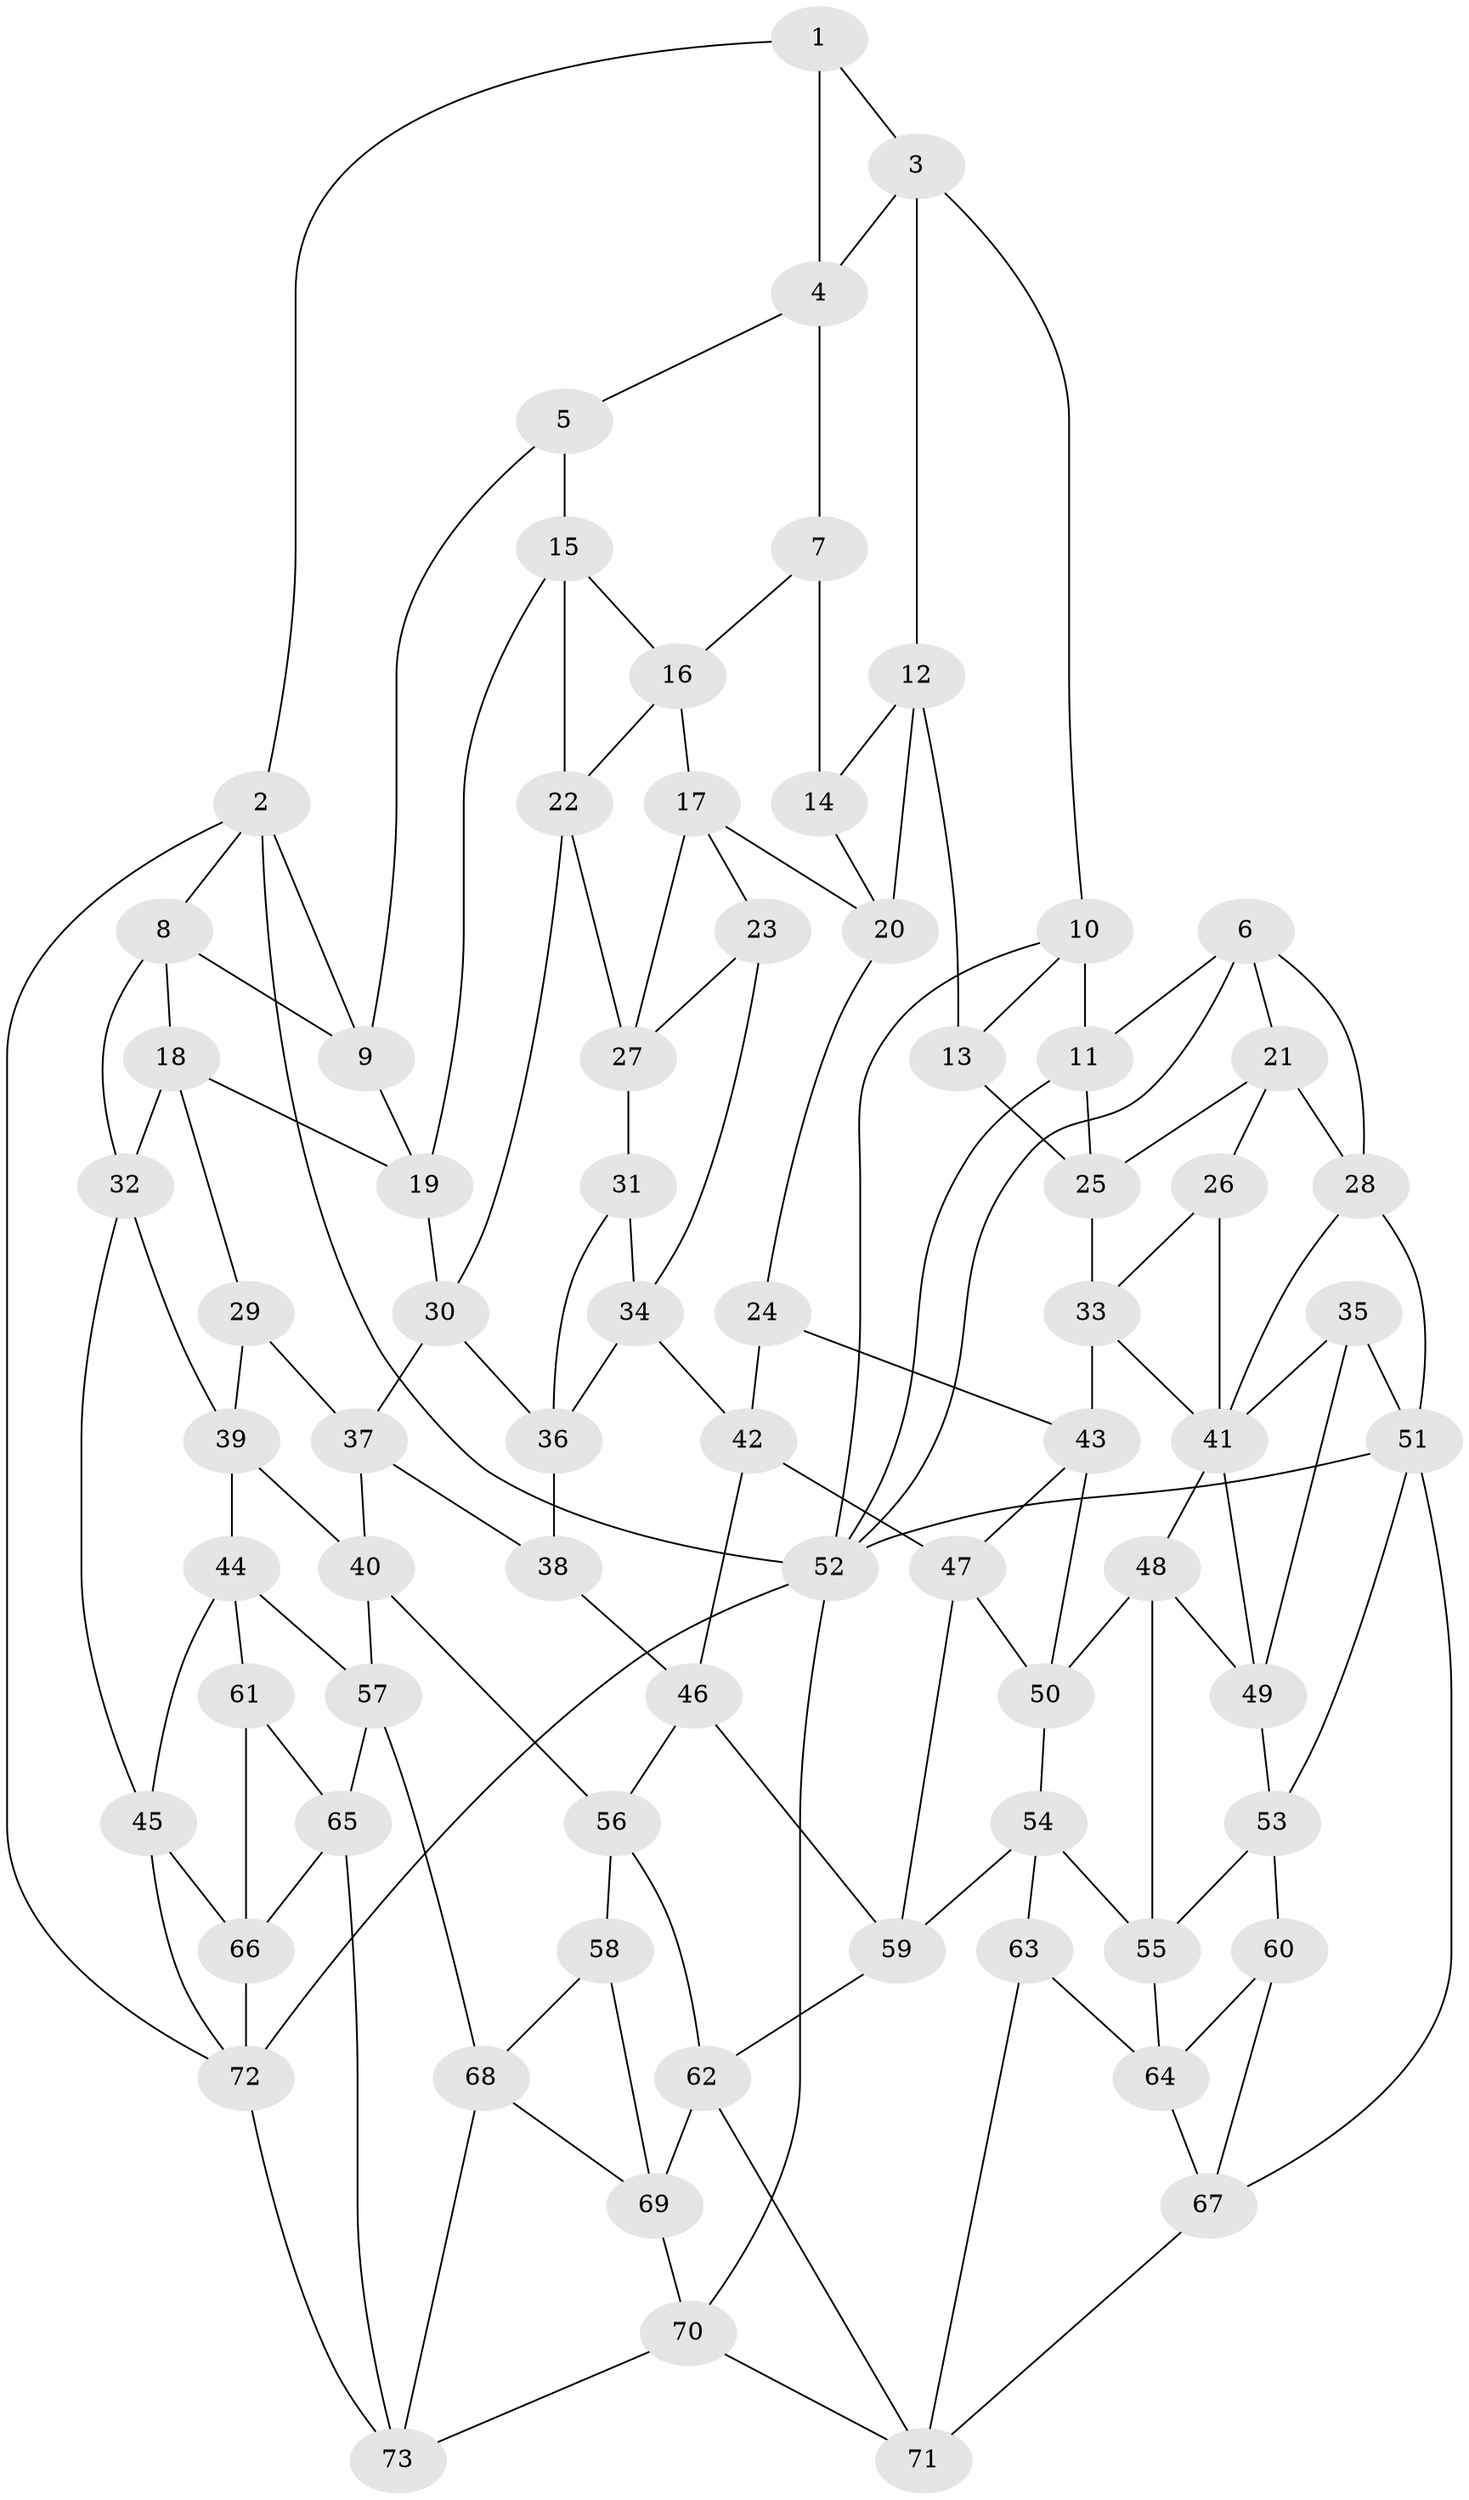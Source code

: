 // original degree distribution, {3: 0.0136986301369863, 4: 0.2191780821917808, 5: 0.5616438356164384, 6: 0.2054794520547945}
// Generated by graph-tools (version 1.1) at 2025/51/03/09/25 03:51:05]
// undirected, 73 vertices, 142 edges
graph export_dot {
graph [start="1"]
  node [color=gray90,style=filled];
  1;
  2;
  3;
  4;
  5;
  6;
  7;
  8;
  9;
  10;
  11;
  12;
  13;
  14;
  15;
  16;
  17;
  18;
  19;
  20;
  21;
  22;
  23;
  24;
  25;
  26;
  27;
  28;
  29;
  30;
  31;
  32;
  33;
  34;
  35;
  36;
  37;
  38;
  39;
  40;
  41;
  42;
  43;
  44;
  45;
  46;
  47;
  48;
  49;
  50;
  51;
  52;
  53;
  54;
  55;
  56;
  57;
  58;
  59;
  60;
  61;
  62;
  63;
  64;
  65;
  66;
  67;
  68;
  69;
  70;
  71;
  72;
  73;
  1 -- 2 [weight=1.0];
  1 -- 3 [weight=1.0];
  1 -- 4 [weight=1.0];
  2 -- 8 [weight=1.0];
  2 -- 9 [weight=1.0];
  2 -- 52 [weight=1.0];
  2 -- 72 [weight=1.0];
  3 -- 4 [weight=1.0];
  3 -- 10 [weight=1.0];
  3 -- 12 [weight=1.0];
  4 -- 5 [weight=1.0];
  4 -- 7 [weight=1.0];
  5 -- 9 [weight=1.0];
  5 -- 15 [weight=1.0];
  6 -- 11 [weight=1.0];
  6 -- 21 [weight=1.0];
  6 -- 28 [weight=1.0];
  6 -- 52 [weight=1.0];
  7 -- 14 [weight=2.0];
  7 -- 16 [weight=1.0];
  8 -- 9 [weight=1.0];
  8 -- 18 [weight=1.0];
  8 -- 32 [weight=1.0];
  9 -- 19 [weight=1.0];
  10 -- 11 [weight=1.0];
  10 -- 13 [weight=1.0];
  10 -- 52 [weight=1.0];
  11 -- 25 [weight=1.0];
  11 -- 52 [weight=1.0];
  12 -- 13 [weight=1.0];
  12 -- 14 [weight=1.0];
  12 -- 20 [weight=1.0];
  13 -- 25 [weight=1.0];
  14 -- 20 [weight=1.0];
  15 -- 16 [weight=1.0];
  15 -- 19 [weight=1.0];
  15 -- 22 [weight=1.0];
  16 -- 17 [weight=1.0];
  16 -- 22 [weight=1.0];
  17 -- 20 [weight=1.0];
  17 -- 23 [weight=1.0];
  17 -- 27 [weight=1.0];
  18 -- 19 [weight=1.0];
  18 -- 29 [weight=1.0];
  18 -- 32 [weight=1.0];
  19 -- 30 [weight=1.0];
  20 -- 24 [weight=1.0];
  21 -- 25 [weight=1.0];
  21 -- 26 [weight=1.0];
  21 -- 28 [weight=1.0];
  22 -- 27 [weight=1.0];
  22 -- 30 [weight=1.0];
  23 -- 27 [weight=1.0];
  23 -- 34 [weight=1.0];
  24 -- 42 [weight=1.0];
  24 -- 43 [weight=1.0];
  25 -- 33 [weight=1.0];
  26 -- 33 [weight=1.0];
  26 -- 41 [weight=1.0];
  27 -- 31 [weight=1.0];
  28 -- 41 [weight=1.0];
  28 -- 51 [weight=1.0];
  29 -- 37 [weight=1.0];
  29 -- 39 [weight=1.0];
  30 -- 36 [weight=1.0];
  30 -- 37 [weight=1.0];
  31 -- 34 [weight=1.0];
  31 -- 36 [weight=1.0];
  32 -- 39 [weight=1.0];
  32 -- 45 [weight=1.0];
  33 -- 41 [weight=1.0];
  33 -- 43 [weight=1.0];
  34 -- 36 [weight=1.0];
  34 -- 42 [weight=1.0];
  35 -- 41 [weight=1.0];
  35 -- 49 [weight=1.0];
  35 -- 51 [weight=1.0];
  36 -- 38 [weight=1.0];
  37 -- 38 [weight=1.0];
  37 -- 40 [weight=1.0];
  38 -- 46 [weight=1.0];
  39 -- 40 [weight=1.0];
  39 -- 44 [weight=1.0];
  40 -- 56 [weight=1.0];
  40 -- 57 [weight=1.0];
  41 -- 48 [weight=1.0];
  41 -- 49 [weight=1.0];
  42 -- 46 [weight=1.0];
  42 -- 47 [weight=1.0];
  43 -- 47 [weight=1.0];
  43 -- 50 [weight=1.0];
  44 -- 45 [weight=1.0];
  44 -- 57 [weight=1.0];
  44 -- 61 [weight=1.0];
  45 -- 66 [weight=1.0];
  45 -- 72 [weight=1.0];
  46 -- 56 [weight=1.0];
  46 -- 59 [weight=1.0];
  47 -- 50 [weight=1.0];
  47 -- 59 [weight=1.0];
  48 -- 49 [weight=1.0];
  48 -- 50 [weight=1.0];
  48 -- 55 [weight=1.0];
  49 -- 53 [weight=1.0];
  50 -- 54 [weight=1.0];
  51 -- 52 [weight=1.0];
  51 -- 53 [weight=1.0];
  51 -- 67 [weight=1.0];
  52 -- 70 [weight=1.0];
  52 -- 72 [weight=1.0];
  53 -- 55 [weight=1.0];
  53 -- 60 [weight=1.0];
  54 -- 55 [weight=1.0];
  54 -- 59 [weight=1.0];
  54 -- 63 [weight=1.0];
  55 -- 64 [weight=1.0];
  56 -- 58 [weight=1.0];
  56 -- 62 [weight=1.0];
  57 -- 65 [weight=1.0];
  57 -- 68 [weight=1.0];
  58 -- 68 [weight=1.0];
  58 -- 69 [weight=1.0];
  59 -- 62 [weight=1.0];
  60 -- 64 [weight=1.0];
  60 -- 67 [weight=1.0];
  61 -- 65 [weight=1.0];
  61 -- 66 [weight=1.0];
  62 -- 69 [weight=1.0];
  62 -- 71 [weight=1.0];
  63 -- 64 [weight=1.0];
  63 -- 71 [weight=1.0];
  64 -- 67 [weight=1.0];
  65 -- 66 [weight=1.0];
  65 -- 73 [weight=1.0];
  66 -- 72 [weight=1.0];
  67 -- 71 [weight=1.0];
  68 -- 69 [weight=1.0];
  68 -- 73 [weight=1.0];
  69 -- 70 [weight=1.0];
  70 -- 71 [weight=1.0];
  70 -- 73 [weight=1.0];
  72 -- 73 [weight=1.0];
}

